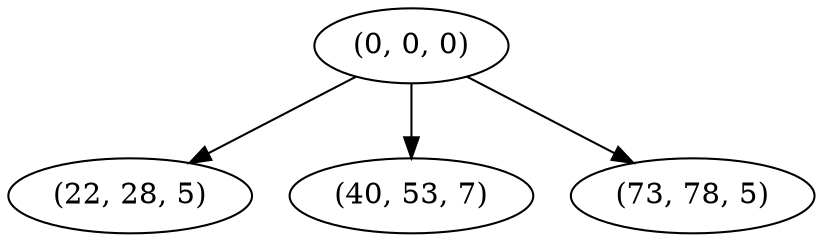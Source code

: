 digraph tree {
    "(0, 0, 0)";
    "(22, 28, 5)";
    "(40, 53, 7)";
    "(73, 78, 5)";
    "(0, 0, 0)" -> "(22, 28, 5)";
    "(0, 0, 0)" -> "(40, 53, 7)";
    "(0, 0, 0)" -> "(73, 78, 5)";
}
